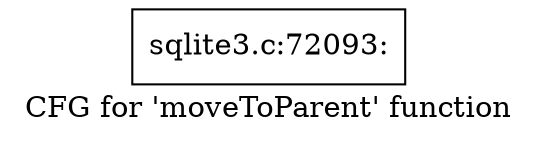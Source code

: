 digraph "CFG for 'moveToParent' function" {
	label="CFG for 'moveToParent' function";

	Node0x55c0f7f75080 [shape=record,label="{sqlite3.c:72093:}"];
}
